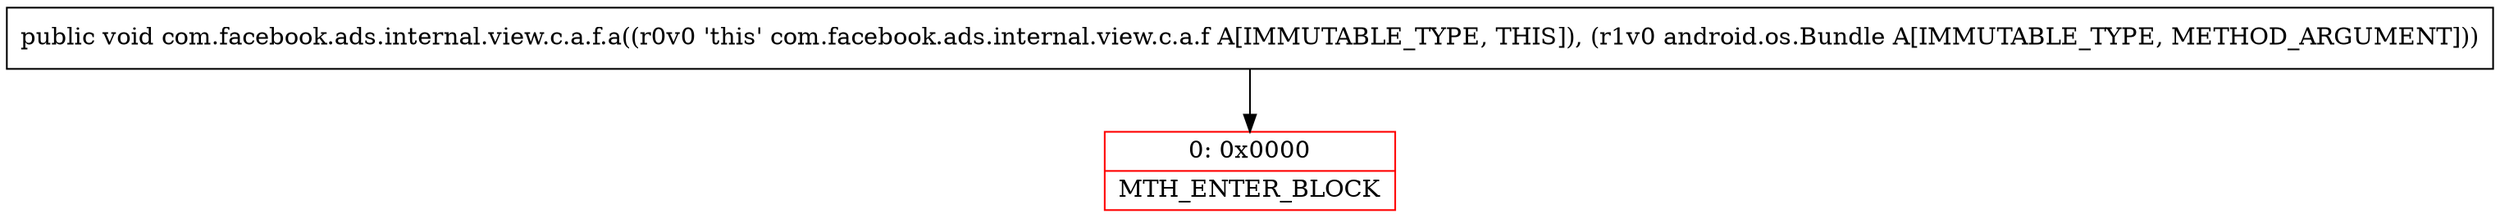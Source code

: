 digraph "CFG forcom.facebook.ads.internal.view.c.a.f.a(Landroid\/os\/Bundle;)V" {
subgraph cluster_Region_753684556 {
label = "R(0)";
node [shape=record,color=blue];
}
Node_0 [shape=record,color=red,label="{0\:\ 0x0000|MTH_ENTER_BLOCK\l}"];
MethodNode[shape=record,label="{public void com.facebook.ads.internal.view.c.a.f.a((r0v0 'this' com.facebook.ads.internal.view.c.a.f A[IMMUTABLE_TYPE, THIS]), (r1v0 android.os.Bundle A[IMMUTABLE_TYPE, METHOD_ARGUMENT])) }"];
MethodNode -> Node_0;
}

